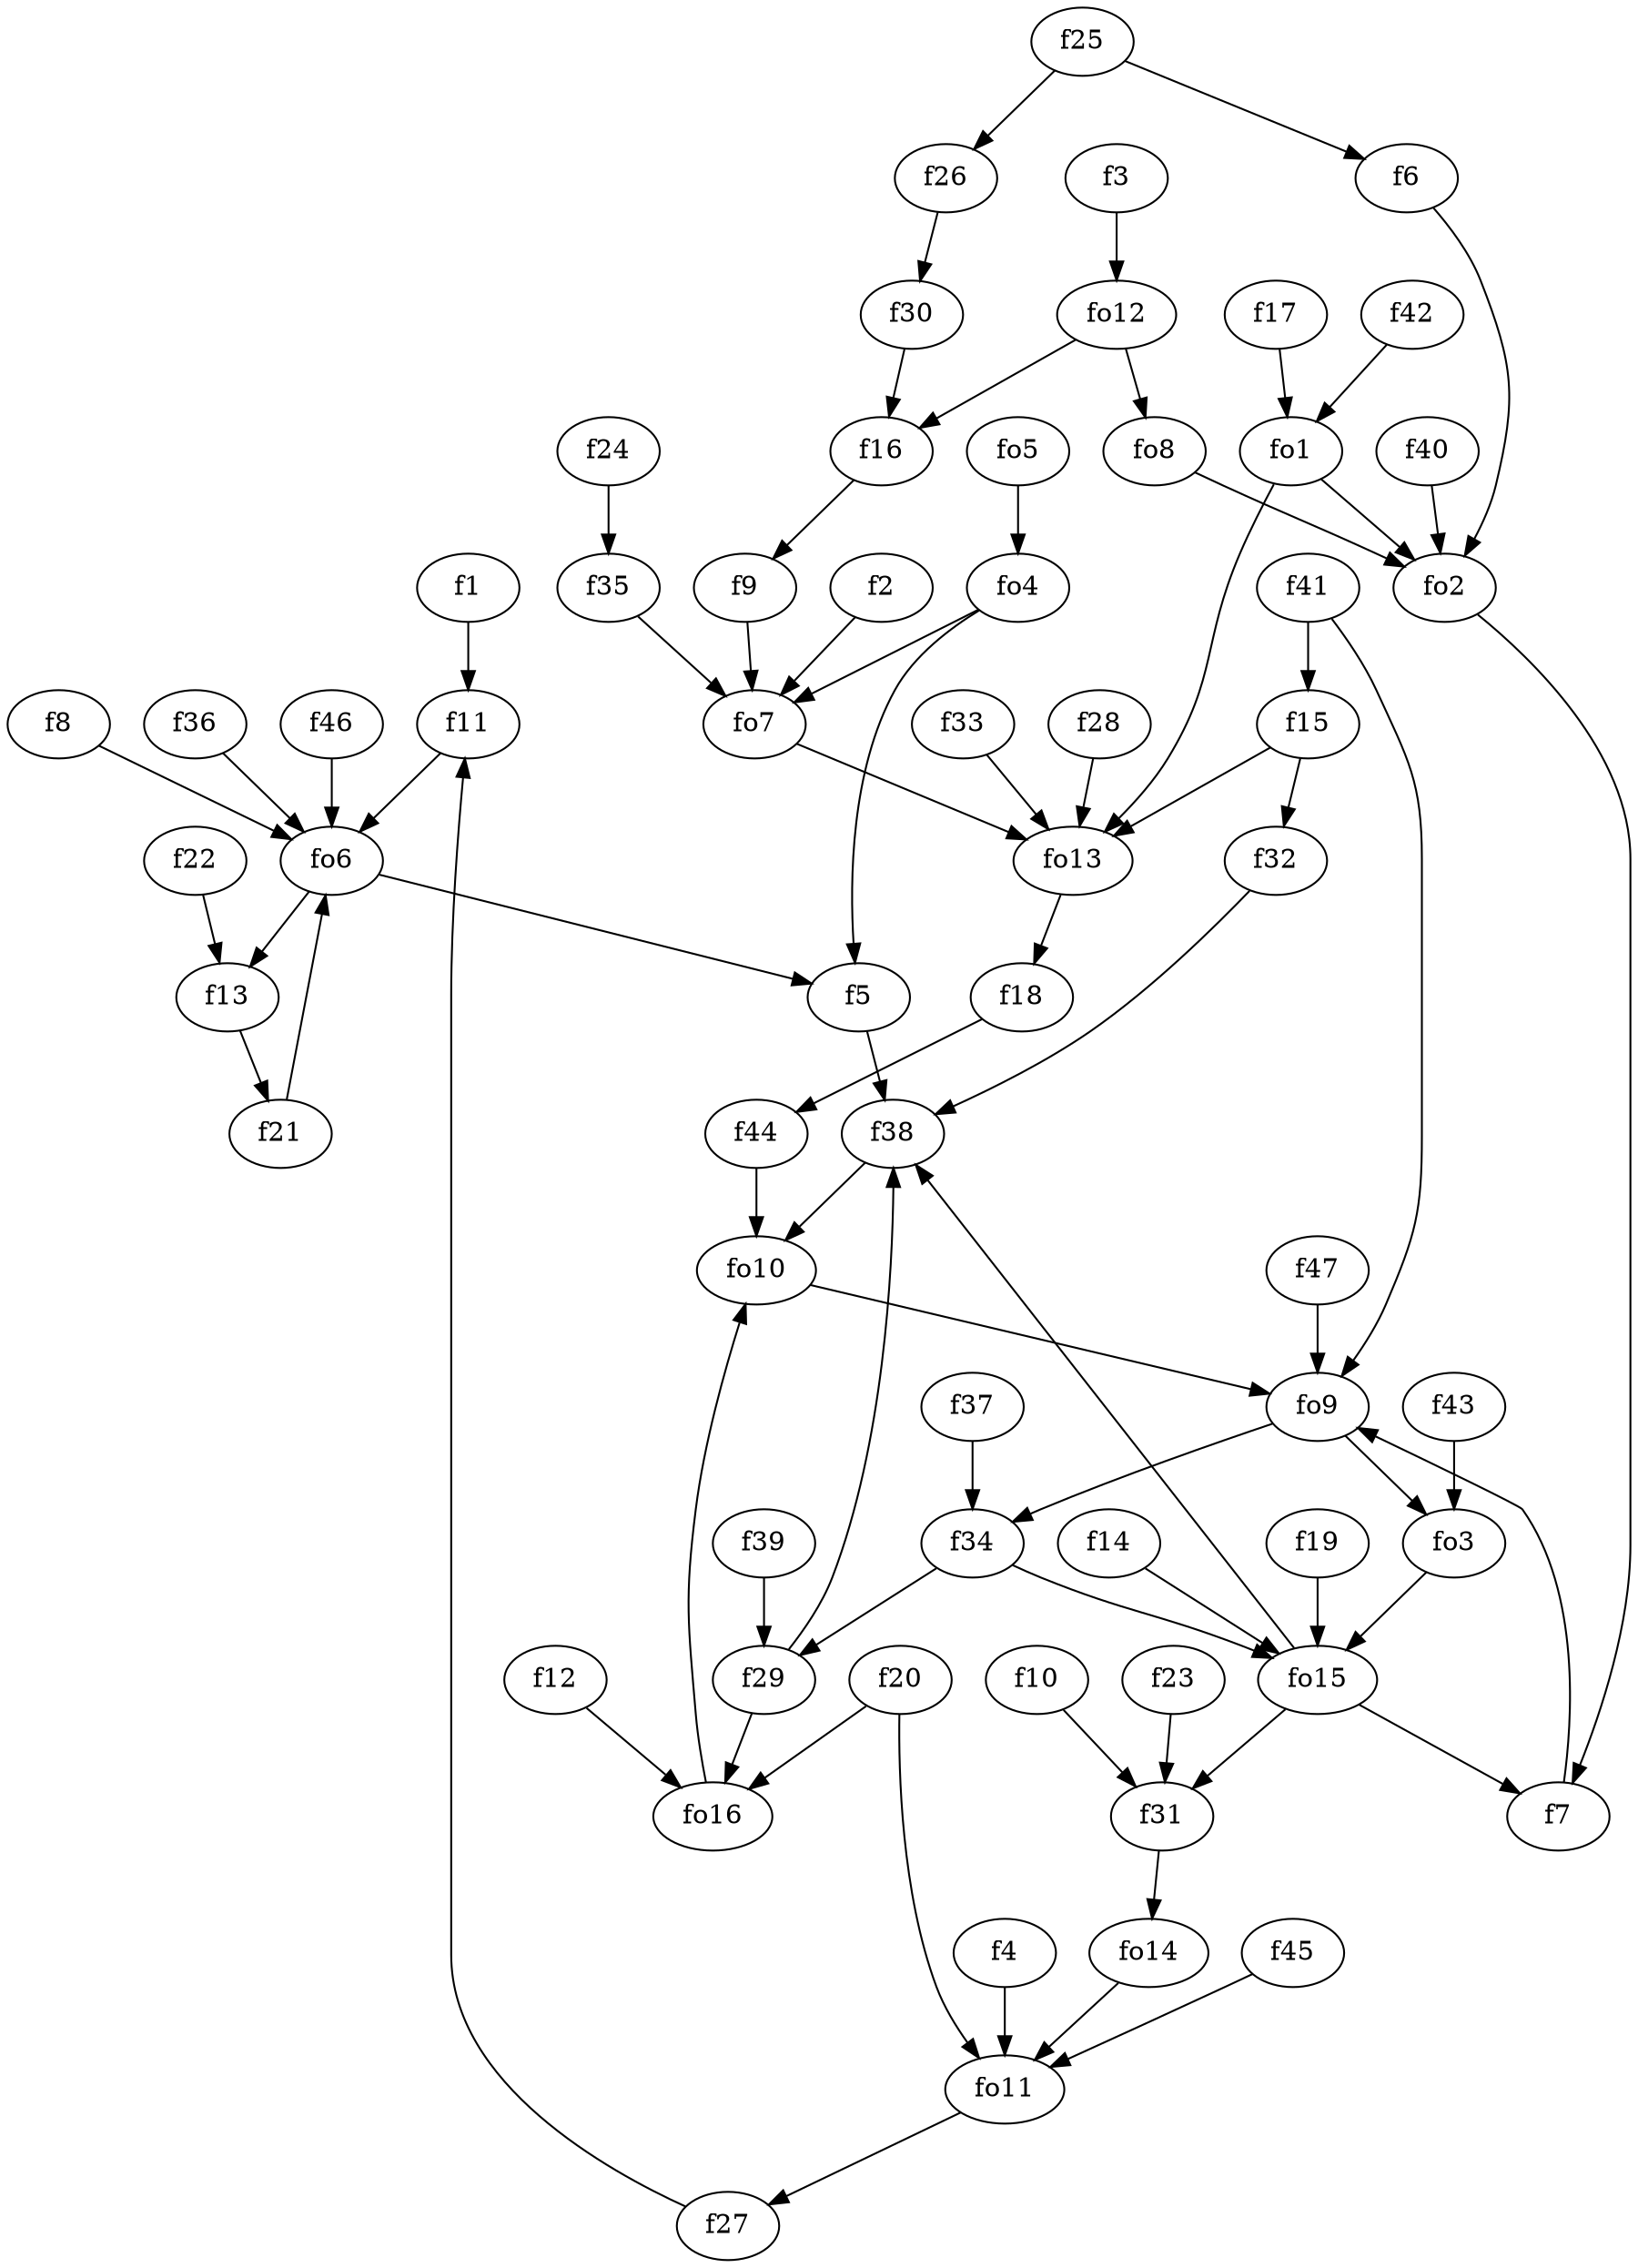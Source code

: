 strict digraph  {
f1;
f2;
f3;
f4;
f5;
f6;
f7;
f8;
f9;
f10;
f11;
f12;
f13;
f14;
f15;
f16;
f17;
f18;
f19;
f20;
f21;
f22;
f23;
f24;
f25;
f26;
f27;
f28;
f29;
f30;
f31;
f32;
f33;
f34;
f35;
f36;
f37;
f38;
f39;
f40;
f41;
f42;
f43;
f44;
f45;
f46;
f47;
fo1;
fo2;
fo3;
fo4;
fo5;
fo6;
fo7;
fo8;
fo9;
fo10;
fo11;
fo12;
fo13;
fo14;
fo15;
fo16;
f1 -> f11  [weight=2];
f2 -> fo7  [weight=2];
f3 -> fo12  [weight=2];
f4 -> fo11  [weight=2];
f5 -> f38  [weight=2];
f6 -> fo2  [weight=2];
f7 -> fo9  [weight=2];
f8 -> fo6  [weight=2];
f9 -> fo7  [weight=2];
f10 -> f31  [weight=2];
f11 -> fo6  [weight=2];
f12 -> fo16  [weight=2];
f13 -> f21  [weight=2];
f14 -> fo15  [weight=2];
f15 -> f32  [weight=2];
f15 -> fo13  [weight=2];
f16 -> f9  [weight=2];
f17 -> fo1  [weight=2];
f18 -> f44  [weight=2];
f19 -> fo15  [weight=2];
f20 -> fo11  [weight=2];
f20 -> fo16  [weight=2];
f21 -> fo6  [weight=2];
f22 -> f13  [weight=2];
f23 -> f31  [weight=2];
f24 -> f35  [weight=2];
f25 -> f6  [weight=2];
f25 -> f26  [weight=2];
f26 -> f30  [weight=2];
f27 -> f11  [weight=2];
f28 -> fo13  [weight=2];
f29 -> fo16  [weight=2];
f29 -> f38  [weight=2];
f30 -> f16  [weight=2];
f31 -> fo14  [weight=2];
f32 -> f38  [weight=2];
f33 -> fo13  [weight=2];
f34 -> fo15  [weight=2];
f34 -> f29  [weight=2];
f35 -> fo7  [weight=2];
f36 -> fo6  [weight=2];
f37 -> f34  [weight=2];
f38 -> fo10  [weight=2];
f39 -> f29  [weight=2];
f40 -> fo2  [weight=2];
f41 -> fo9  [weight=2];
f41 -> f15  [weight=2];
f42 -> fo1  [weight=2];
f43 -> fo3  [weight=2];
f44 -> fo10  [weight=2];
f45 -> fo11  [weight=2];
f46 -> fo6  [weight=2];
f47 -> fo9  [weight=2];
fo1 -> fo13  [weight=2];
fo1 -> fo2  [weight=2];
fo2 -> f7  [weight=2];
fo3 -> fo15  [weight=2];
fo4 -> f5  [weight=2];
fo4 -> fo7  [weight=2];
fo5 -> fo4  [weight=2];
fo6 -> f13  [weight=2];
fo6 -> f5  [weight=2];
fo7 -> fo13  [weight=2];
fo8 -> fo2  [weight=2];
fo9 -> fo3  [weight=2];
fo9 -> f34  [weight=2];
fo10 -> fo9  [weight=2];
fo11 -> f27  [weight=2];
fo12 -> fo8  [weight=2];
fo12 -> f16  [weight=2];
fo13 -> f18  [weight=2];
fo14 -> fo11  [weight=2];
fo15 -> f31  [weight=2];
fo15 -> f38  [weight=2];
fo15 -> f7  [weight=2];
fo16 -> fo10  [weight=2];
}
